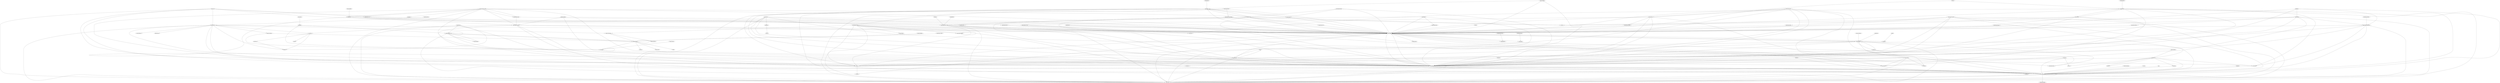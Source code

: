 digraph  {
	graph [nodesep=5.0,
		ranksep=3.0
	];
	ControllerGlass -> Game_Manager_Vidro;
	ControllerGlass -> GlobalVariables;
	ControllerGlass -> OverallManager;
	ControllerGlass -> SkeletonRendererGlass;
	RepIncrease -> VarsToInterface;
	GeneralUIManager -> GeneralManagerv2;
	ControllerWall -> ControlArm;
	ControllerWall -> GameManager_9;
	ControllerWall -> GlobalVariables;
	ControllerWall -> SkeletonRendererWall;
	ControllerWall -> OverallManager;
	ControllerWall -> VarsToInterface;
	ControllerWall -> ControllShoulder;
	ControllerWall -> ControlElbow;
	SkeletonRendererSuperMarket -> Game_Manager_Vidro;
	SkeletonRendererSuperMarket -> OverallManager;
	SkeletonRendererPEval -> OverallManager;
	ControllerBoat -> BlurControl;
	ControllerBoat -> GameManagerEx2_1;
	ControllerBoat -> GlobalVariables;
	ControllerBoat -> OverallManager;
	ControllerBoat -> VarsToInterface;
	ControllerBoat -> SkeletonRendererBoat;
	ControllerBoat -> ControllShoulder;
	ControllerBoat -> ControlElbow;
	SupermarketItemManager -> SupermarketItemManager;
	SupermarketItemManager -> GameManagerSaw;
	Controller_Pendulars_Sagital -> ControlArm;
	Controller_Pendulars_Sagital -> ControlBack;
	Controller_Pendulars_Sagital -> BlurControl;
	Controller_Pendulars_Sagital -> GlobalVariables;
	Controller_Pendulars_Sagital -> SkeletonRendererSagital;
	Controller_Pendulars_Sagital -> OverallManager;
	Controller_Pendulars_Sagital -> Game_Manager_Tutorial4_2;
	Controller_Pendulars_Sagital -> VarsToInterface;
	Controller_Pendulars_Sagital -> PendulumTilt;
	Controller_Pendulars_Sagital -> ControllShoulder;
	ControllerSword -> SkeletonRendererSword;
	ControllerSword -> SessionInfo;
	ControllerSword -> ParabolaController;
	ControllerSword -> GameManagerSword;
	ControllerSword -> GlobalVariables;
	ControllerSword -> OverallManager;
	ControllerSword -> VarsToInterface;
	SceneThings -> Exercises;
	SceneThings -> DataToSend;
	SceneThings -> SessionInfo;
	SceneThings -> BackToPlans;
	SceneThings -> Coms2Interface;
	SceneThings -> VarsToInterface;
	SceneThings -> SceneChanger;
	InterfaceSceneManager -> SessionInfo;
	DetectObjectsToSlice -> GameManagerSword;
	GameRecnMake -> GameRecnMake;
	GameRecnMake -> Animater;
	GameRecnMake -> GeneralManagerv2;
	GameRecnMake -> Animercise;
	GameRecnMake -> AnimerciseAsset;
	GameRecnMake -> Bonifier;
	SkeletonRendererSword -> Game_Manager_Vidro;
	SkeletonRendererSword -> OverallManager;
	Game_Manager_Vidro -> SessionInfo;
	Game_Manager_Vidro -> GlobalVariables;
	Game_Manager_Vidro -> OverallManager;
	Game_Manager_Vidro -> VarsToInterface;
	Game_Manager_Vidro -> AvatarMaster;
	SkeletonRendererMaster -> ISkeletonRenderer;
	Animater -> Animater;
	Forearm_90_Rotation -> GameManagerEx2_1;
	CheckpointCol -> GameManagerEx2_1;
	ShoulderAbduction -> GameManagerEx1;
	ControllerMailMan -> SessionInfo;
	ControllerMailMan -> ParabolaController;
	ControllerMailMan -> GlobalVariables;
	ControllerMailMan -> SkeletonRendererMailMan;
	ControllerMailMan -> OverallManager;
	ControllerMailMan -> VarsToInterface;
	ControllerMailMan -> GameManagerMailMan;
	ShowNote -> SessionInfo;
	GameManager_9 -> ControllerWall;
	GameManager_9 -> SessionInfo;
	GameManager_9 -> GlobalVariables;
	GameManager_9 -> OverallManager;
	GameManager_9 -> VarsToInterface;
	GameManager_9 -> AvatarMaster;
	GameManager_9 -> Next_wall_spawn;
	TrajectoryLineGenner -> GameRecnMake;
	TrajectoryLineGenner -> Animater;
	ControllerSuperMarket -> SkeletonRendererSuperMarket;
	ControllerSuperMarket -> GameManagerSaw;
	ControllerSuperMarket -> GlobalVariables;
	ControllerSuperMarket -> OverallManager;
	SessionInfo -> SessionInfo;
	SessionInfo -> UltimateSceneManager;
	SessionInfo -> GlobalVariables;
	Login -> SessionInfo;
	InflateBalloon -> SessionInfo;
	InflateBalloon -> GameManagerFlexExtensCot;
	InflateBalloon -> OverallManager;
	InflateBalloon -> VarsToInterface;
	InflateBalloon -> ControllerBalloon;
	MeshCutter -> MeshUtils;
	MeshCutter -> Intersections;
	MeshCutter -> TempMesh;
	BoneReceiver -> BoneGiver;
	PendularsFrontBack -> OverallManager;
	PendularsFrontBack -> Game_Manager_Tutorial4_2;
	PendularsFrontBack -> VarsToInterface;
	GameManagerProgressEval -> SkeletonRendererPEval;
	GameManagerProgressEval -> SceneThings;
	GameManagerProgressEval -> SessionInfo;
	GameManagerProgressEval -> GlobalVariables;
	GameManagerProgressEval -> OverallManager;
	GameManagerProgressEval -> VarsToInterface;
	GameManagerProgressEval -> AvatarMaster;
	EndScreenManager -> SceneThings;
	EndScreenManager -> VarsToInterface;
	RestScript -> SessionInfo;
	RestScript -> VarsToInterface;
	GameManager9Chambel -> ControllerWall;
	GameManager9Chambel -> OverallManager;
	GameManager9Chambel -> VarsToInterface;
	GameManager9Chambel -> Next_wall_spawn;
	TrajectoryTrackerSuper -> GameRecnMake;
	TrajectoryTrackerSuper -> BarProgressTracker;
	BallScript -> OverallManager;
	BallScript -> GameManagerEx1;
	ControllerFlexion -> ControlArm;
	ControllerFlexion -> SkeletonRendererFlexion;
	ControllerFlexion -> GlobalVariables;
	ControllerFlexion -> OverallManager;
	ControllerFlexion -> VarsToInterface;
	ControllerFlexion -> GameManagerEx1;
	ControllerFlexion -> ControllShoulder;
	Intersections -> TempMesh;
	GameManagerSaw -> SupermarketItemManager;
	GameManagerSaw -> SessionInfo;
	GameManagerSaw -> TrajectoryTrackerSuper;
	GameManagerSaw -> ProgressTracker3;
	GameManagerSaw -> GlobalVariables;
	GameManagerSaw -> OverallManager;
	GameManagerSaw -> VarsToInterface;
	GameManagerSaw -> AvatarMaster;
	GameManagerFlexExtensCot -> SessionInfo;
	GameManagerFlexExtensCot -> Coms2Interface;
	GameManagerFlexExtensCot -> GlobalVariables;
	GameManagerFlexExtensCot -> OverallManager;
	GameManagerFlexExtensCot -> VarsToInterface;
	GameManagerFlexExtensCot -> AvatarMaster;
	BackToPlans -> SceneThings;
	Coms2Interface -> SessionInfo;
	GameManagerSword -> ScreenLineRenderer;
	GameManagerSword -> TrajectoryLineGenner;
	GameManagerSword -> SessionInfo;
	GameManagerSword -> MeshCutter;
	GameManagerSword -> TrajectoryTrackerSuper;
	GameManagerSword -> GlobalVariables;
	GameManagerSword -> DiffStateMachine;
	GameManagerSword -> OverallManager;
	GameManagerSword -> VarsToInterface;
	GameManagerSword -> TempMesh;
	GameManagerSword -> AvatarMaster;
	GameManagerEx2_1 -> SessionInfo;
	GameManagerEx2_1 -> GlobalVariables;
	GameManagerEx2_1 -> OverallManager;
	GameManagerEx2_1 -> VarsToInterface;
	GameManagerEx2_1 -> AvatarMaster;
	GameManagerEx2_1 -> BoatControl;
	GameManagerEx2_1 -> LookAt;
	JoinTheDots -> Animater;
	JoinTheDots -> GeneralManagerv2;
	GameManager10 -> MeshCutter;
	GameManager10 -> GeneralManagerv2;
	GameManager10 -> TempMesh;
	GameManager10 -> AvatarMaster;
	SkeletonRendererFlexion -> OverallManager;
	ElbowExtension_Flexion -> GameManagerFlexExtensCot;
	SkeletonRendererFlower -> OverallManager;
	SkeletonRendererFlower -> GameManager5;
	SphereCast -> Game_Manager_Vidro;
	GeneralManagerv2 -> GeneralUIManager;
	GeneralManagerv2 -> GameRecnMake;
	GeneralManagerv2 -> AvatarData;
	GeneralManagerv2 -> GeneralManagerv2;
	GeneralManagerv2 -> AvatarMaster;
	ButterflyControl -> OverallManager;
	ButterflyControl -> VarsToInterface;
	LateralAbduction -> GameManager_9;
	SkeletonRendererSagital -> Controller_Pendulars_Sagital;
	SkeletonRendererSagital -> OverallManager;
	SkeletonRendererSagital -> Game_Manager_Tutorial4_2;
	PendularsLeftRight -> PendulumTilt;
	SkeletonRendererWall -> OverallManager;
	GameManagerMaster -> IGameManager;
	Next_wall_chambel -> GameManager_9;
	Next_wall_chambel -> OverallManager;
	Next_wall_chambel -> VarsToInterface;
	SkeletonRendererMailMan -> OverallManager;
	OverallManager -> ISkeletonRenderer;
	OverallManager -> SessionInfo;
	OverallManager -> IOrbbecController;
	OverallManager -> AvatarData;
	OverallManager -> GameManagerEx2_1;
	OverallManager -> IGameManager;
	OverallManager -> GlobalVariables;
	OverallManager -> VarsToInterface;
	OverallManager -> Instantiate;
	SkeletonRendererBalloon -> OverallManager;
	GameManager5 -> SessionInfo;
	GameManager5 -> Coms2Interface;
	GameManager5 -> GlobalVariables;
	GameManager5 -> OverallManager;
	GameManager5 -> VarsToInterface;
	GameManager5 -> AvatarMaster;
	GameManager5 -> LookAt;
	paintball -> Instantiate;
	ControllerFlower -> BoneReceiver;
	ControllerFlower -> SkeletonRendererFlower;
	ControllerFlower -> GlobalVariables;
	ControllerFlower -> OverallManager;
	ControllerFlower -> GameManager5;
	ControllerFlower -> VarsToInterface;
	ControllerFlower -> ControllShoulder;
	receivescript -> Exercises;
	receivescript -> SessionInfo;
	receivescript -> VarsToInterface;
	Game_Manager_Tutorial4_2 -> StateMachine;
	Game_Manager_Tutorial4_2 -> SessionInfo;
	Game_Manager_Tutorial4_2 -> GlobalVariables;
	Game_Manager_Tutorial4_2 -> OverallManager;
	Game_Manager_Tutorial4_2 -> VarsToInterface;
	Game_Manager_Tutorial4_2 -> AvatarMaster;
	WallColide -> OverallManager;
	VarsToInterface -> DataToSend;
	VarsToInterface -> SessionInfo;
	VarsToInterface -> OverallManager;
	VarsToInterface -> VarsToInterface;
	PendulumTilt -> Controller_Pendulars_Sagital;
	PendulumTilt -> OverallManager;
	PendulumTilt -> Game_Manager_Tutorial4_2;
	PendulumTilt -> VarsToInterface;
	Game_Manager_Tutorial4_1 -> StateMachine;
	Game_Manager_Tutorial4_1 -> OverallManager;
	Game_Manager_Tutorial4_1 -> VarsToInterface;
	SkeletonRendererBoat -> GameManagerEx2_1;
	SkeletonRendererBoat -> OverallManager;
	ControllerBalloon -> ControlArm;
	ControllerBalloon -> GameManagerFlexExtensCot;
	ControllerBalloon -> GlobalVariables;
	ControllerBalloon -> OverallManager;
	ControllerBalloon -> SkeletonRendererBalloon;
	ControllerBalloon -> VarsToInterface;
	ControllerBalloon -> ControllShoulder;
	GameManagerEx1 -> StateMachine;
	GameManagerEx1 -> SessionInfo;
	GameManagerEx1 -> ControllerFlexion;
	GameManagerEx1 -> Coms2Interface;
	GameManagerEx1 -> GlobalVariables;
	GameManagerEx1 -> OverallManager;
	GameManagerEx1 -> VarsToInterface;
	GameManagerEx1 -> AvatarMaster;
	SkeletonRendererGlass -> OverallManager;
	GameManagerMailMan -> ControllerMailMan;
	GameManagerMailMan -> SessionInfo;
	GameManagerMailMan -> GlobalVariables;
	GameManagerMailMan -> OverallManager;
	GameManagerMailMan -> VarsToInterface;
	GameManagerMailMan -> AvatarMaster;
	GameManagerMailMan -> ControlElbow;
	AvatarMaster -> AvatarData;
	AvatarMaster -> OverallManager;
	SceneChanger -> SessionInfo;
	BoatControl -> ControllerBoat;
	BoatControl -> GameManagerEx2_1;
	SkipTutorial -> SessionInfo;
	Next_wall_spawn -> GameManager_9;
	Next_wall_spawn -> OverallManager;
	CameraRotation -> Game_Manager_Vidro;
	LookAt -> GameManager5;
	GameManagerSwordTest -> GameRecnMake;
	GameRecnMakeEditor -> GameRecnMake;
	TrajectoryTracker2 -> Animater;
	DetectCollision -> JoinTheDots;
}

